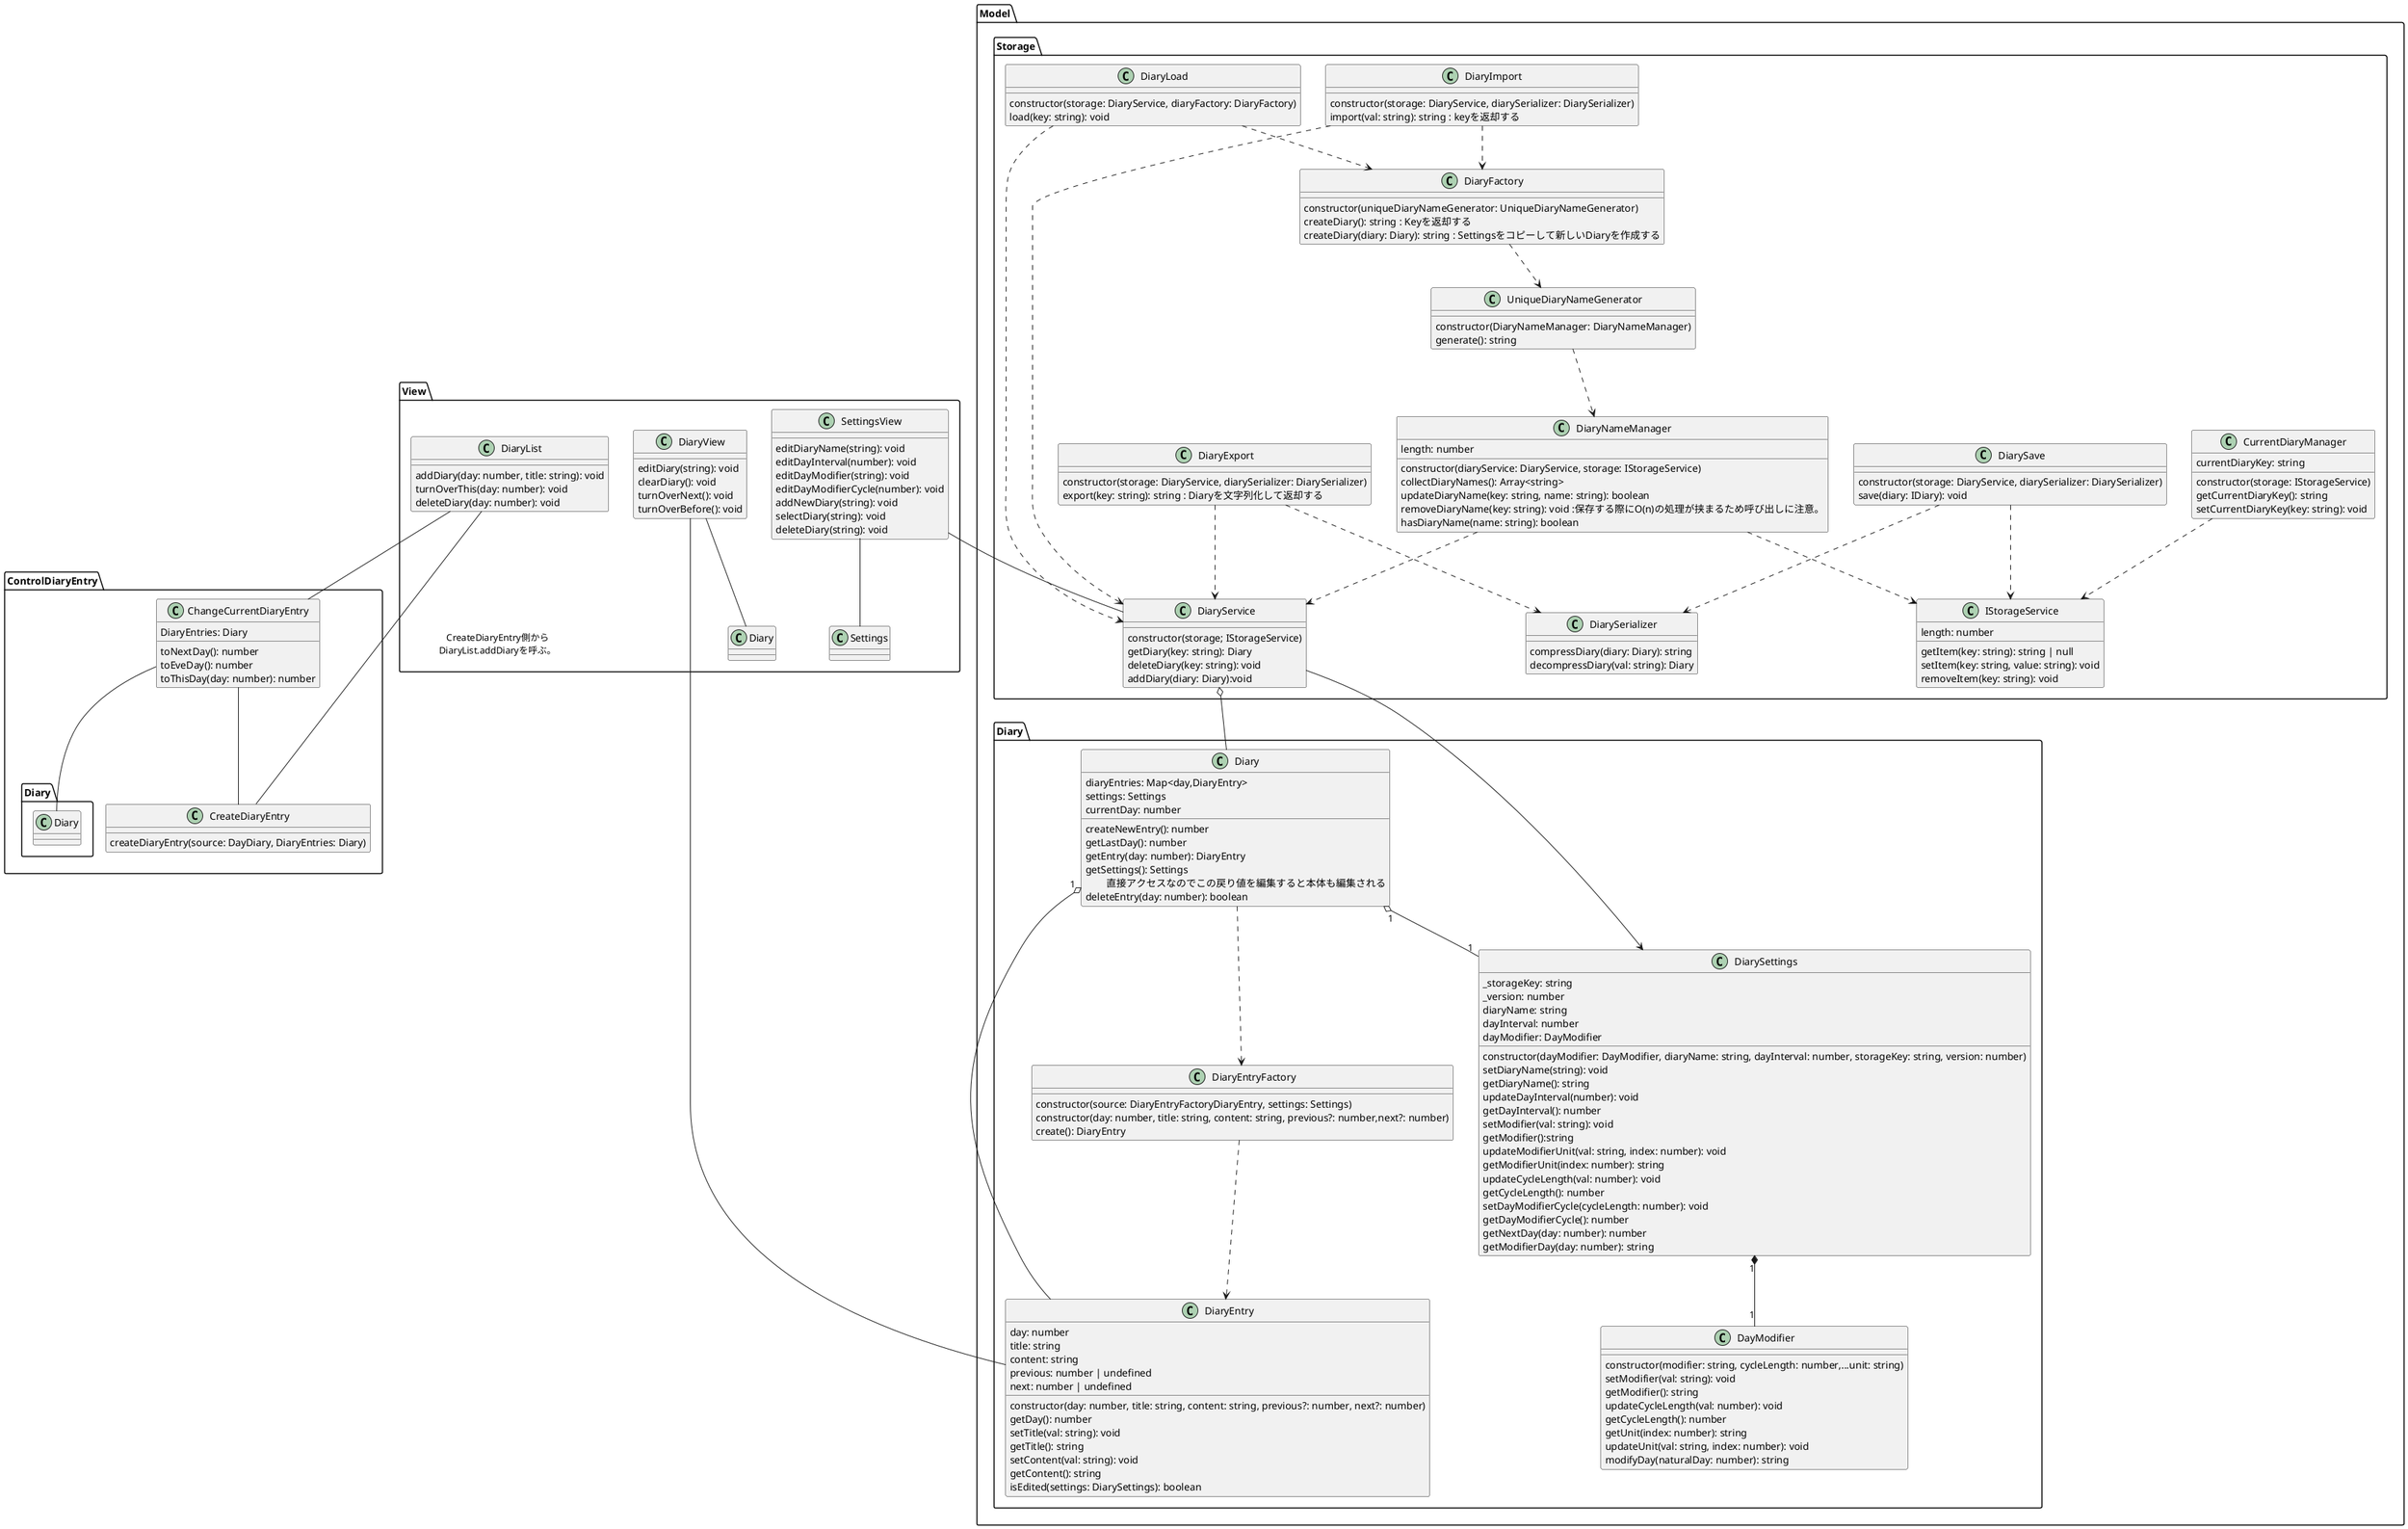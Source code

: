 @startuml class
package Model{
  package Diary{
    '日記を保持するクラス
    class Diary{
      diaryEntries: Map<day,DiaryEntry>
      settings: Settings
      currentDay: number
      createNewEntry(): number
      getLastDay(): number
      getEntry(day: number): DiaryEntry
      getSettings(): Settings\n\t直接アクセスなのでこの戻り値を編集すると本体も編集される
      deleteEntry(day: number): boolean
    }
    '日記のエントリを作成する関数
    class DiaryEntryFactory{
      constructor(source: DiaryEntryFactoryDiaryEntry, settings: Settings)
      constructor(day: number, title: string, content: string, previous?: number,next?: number)
      create(): DiaryEntry
    }
    Diary ..> DiaryEntryFactory
    DiaryEntryFactory ..> DiaryEntry
    '日記のエントリを保持するクラス
    class DiaryEntry{
      constructor(day: number, title: string, content: string, previous?: number, next?: number)
      day: number
      title: string
      content: string
      previous: number | undefined
      next: number | undefined
      getDay(): number
      setTitle(val: string): void
      getTitle(): string
      setContent(val: string): void
      getContent(): string
      isEdited(settings: DiarySettings): boolean
    }
    ' 日記の設定を保持するクラス
    class DiarySettings{
      _storageKey: string
      _version: number
      diaryName: string
      dayInterval: number
      dayModifier: DayModifier
      constructor(dayModifier: DayModifier, diaryName: string, dayInterval: number, storageKey: string, version: number)
      setDiaryName(string): void
      getDiaryName(): string
      updateDayInterval(number): void
      getDayInterval(): number
      setModifier(val: string): void
      getModifier():string
      updateModifierUnit(val: string, index: number): void
      getModifierUnit(index: number): string
      updateCycleLength(val: number): void
      getCycleLength(): number
      setDayModifierCycle(cycleLength: number): void
      getDayModifierCycle(): number
      getNextDay(day: number): number
      getModifierDay(day: number): string
    }
    Diary "1" o-- DiaryEntry
    Diary "1" o-- "1" DiarySettings
    DiarySettings "1" *-- "1" DayModifier
    class DayModifier{
      constructor(modifier: string, cycleLength: number,...unit: string)
      setModifier(val: string): void
      getModifier(): string
      updateCycleLength(val: number): void
      getCycleLength(): number
      getUnit(index: number): string
      updateUnit(val: string, index: number): void
      modifyDay(naturalDay: number): string
    }
  }
  package Storage {
    class DiaryService{
      constructor(storage; IStorageService)
      getDiary(key: string): Diary
      deleteDiary(key: string): void
      addDiary(diary: Diary):void
    }
    '日記の名前とユニークな日記のキーを対応させストレージに保存するクラス。
    'このクラスはローカルストレージに保存されているデータが正常であるかの判断は行わない。
    class DiaryNameManager{
      constructor(diaryService: DiaryService, storage: IStorageService)
      length: number
      collectDiaryNames(): Array<string>
      updateDiaryName(key: string, name: string): boolean
      removeDiaryName(key: string): void :保存する際にO(n)の処理が挟まるため呼び出しに注意。
      hasDiaryName(name: string): boolean
    }
    class CurrentDiaryManager{
      constructor(storage: IStorageService)
      currentDiaryKey: string
      getCurrentDiaryKey(): string
      setCurrentDiaryKey(key: string): void
    }
    '受け取った文字列をDiaryに変換してストレージに保存する。
    'カレントの操作は行わない。
    class DiaryImport{
      constructor(storage: DiaryService, diarySerializer: DiarySerializer)
      import(val: string): string : keyを返却する
    }
    'KeyからDiaryを選択し、文字列に変換して返却する 
    class DiaryExport{
      constructor(storage: DiaryService, diarySerializer: DiarySerializer)
      export(key: string): string : Diaryを文字列化して返却する
    }
    class DiarySave{
      constructor(storage: DiaryService, diarySerializer: DiarySerializer)
      save(diary: IDiary): void
    }
    '受け取ったKeyからストレージのデータを読み取り、IDiaryに変換して返却する。
    'カレントの操作は行わない。
    class DiaryLoad{
      constructor(storage: DiaryService, diaryFactory: DiaryFactory)
      load(key: string): void
    }
    class DiaryFactory{
      constructor(uniqueDiaryNameGenerator: UniqueDiaryNameGenerator)
      createDiary(): string : Keyを返却する 
      createDiary(diary: Diary): string : Settingsをコピーして新しいDiaryを作成する
    }
    class UniqueDiaryNameGenerator{
      constructor(DiaryNameManager: DiaryNameManager)
      generate(): string
    }
    class IStorageService{
      length: number
      getItem(key: string): string | null
      setItem(key: string, value: string): void
      removeItem(key: string): void
    }
    class DiarySerializer{
      compressDiary(diary: Diary): string
      decompressDiary(val: string): Diary
    }
    CurrentDiaryManager ..> IStorageService
    DiaryImport ..> DiaryFactory
    DiaryImport ..> DiaryService
    DiaryExport ..> DiarySerializer
    DiaryExport ..> DiaryService
    DiarySave ..> DiarySerializer
    DiarySave ..> IStorageService
    DiaryLoad ..> DiaryFactory
    DiaryLoad ..> DiaryService
    DiaryNameManager ..> DiaryService
    DiaryNameManager ..> IStorageService
    DiaryFactory ..> UniqueDiaryNameGenerator
    UniqueDiaryNameGenerator ..> DiaryNameManager
  }
  DiaryService o-- Diary.Diary
  DiaryService --> Diary.DiarySettings
}
package ControlDiaryEntry{
  class CreateDiaryEntry{
    createDiaryEntry(source: DayDiary, DiaryEntries: Diary)
  }
  class ChangeCurrentDiaryEntry{
    DiaryEntries: Diary
    toNextDay(): number
    toEveDay(): number
    toThisDay(day: number): number
  }
  ChangeCurrentDiaryEntry -- CreateDiaryEntry
  ChangeCurrentDiaryEntry -- Diary.Diary
}
package View{
  class DiaryList{
    addDiary(day: number, title: string): void
    turnOverThis(day: number): void
    deleteDiary(day: number): void
  }
  class DiaryView{
    editDiary(string): void
    clearDiary(): void
    turnOverNext(): void
    turnOverBefore(): void
  }
  class SettingsView{
    editDiaryName(string): void
    editDayInterval(number): void
    editDayModifier(string): void
    editDayModifierCycle(number): void
    addNewDiary(string): void
    selectDiary(string): void
    deleteDiary(string): void
  }
  DiaryList -- CreateDiaryEntry : CreateDiaryEntry側から\nDiaryList.addDiaryを呼ぶ。
  DiaryList -- ChangeCurrentDiaryEntry
  DiaryView -- DiaryEntry
  DiaryView -- Diary
  SettingsView -- Settings
  SettingsView -- DiaryService


}
@enduml